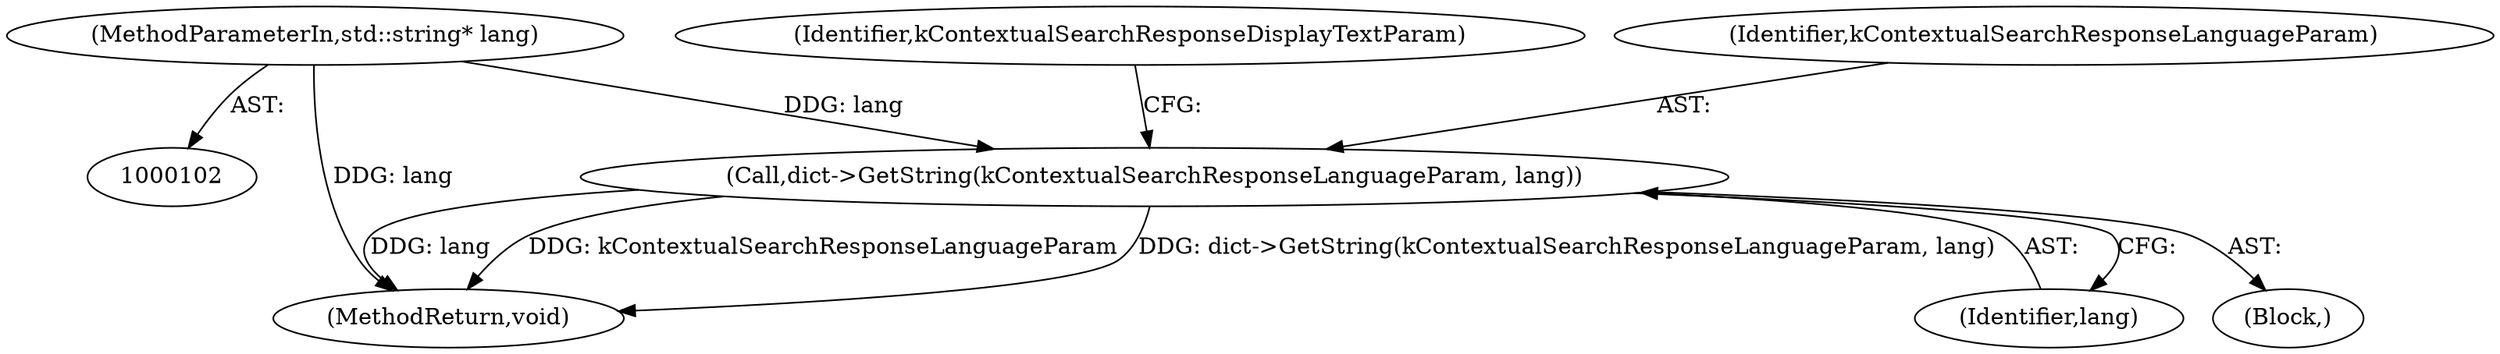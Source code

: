 digraph "0_Chrome_c0947dabeaa10da67798c1bbc668dca4b280cad5_0@pointer" {
"1000111" [label="(MethodParameterIn,std::string* lang)"];
"1000162" [label="(Call,dict->GetString(kContextualSearchResponseLanguageParam, lang))"];
"1000164" [label="(Identifier,lang)"];
"1000168" [label="(Identifier,kContextualSearchResponseDisplayTextParam)"];
"1000243" [label="(MethodReturn,void)"];
"1000114" [label="(Block,)"];
"1000111" [label="(MethodParameterIn,std::string* lang)"];
"1000162" [label="(Call,dict->GetString(kContextualSearchResponseLanguageParam, lang))"];
"1000163" [label="(Identifier,kContextualSearchResponseLanguageParam)"];
"1000111" -> "1000102"  [label="AST: "];
"1000111" -> "1000243"  [label="DDG: lang"];
"1000111" -> "1000162"  [label="DDG: lang"];
"1000162" -> "1000114"  [label="AST: "];
"1000162" -> "1000164"  [label="CFG: "];
"1000163" -> "1000162"  [label="AST: "];
"1000164" -> "1000162"  [label="AST: "];
"1000168" -> "1000162"  [label="CFG: "];
"1000162" -> "1000243"  [label="DDG: lang"];
"1000162" -> "1000243"  [label="DDG: kContextualSearchResponseLanguageParam"];
"1000162" -> "1000243"  [label="DDG: dict->GetString(kContextualSearchResponseLanguageParam, lang)"];
}
